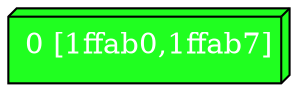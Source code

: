diGraph libnss3{
	libnss3_0  [style=filled fillcolor="#20FF20" fontcolor="#ffffff" shape=box3d label="0 [1ffab0,1ffab7]"]


}